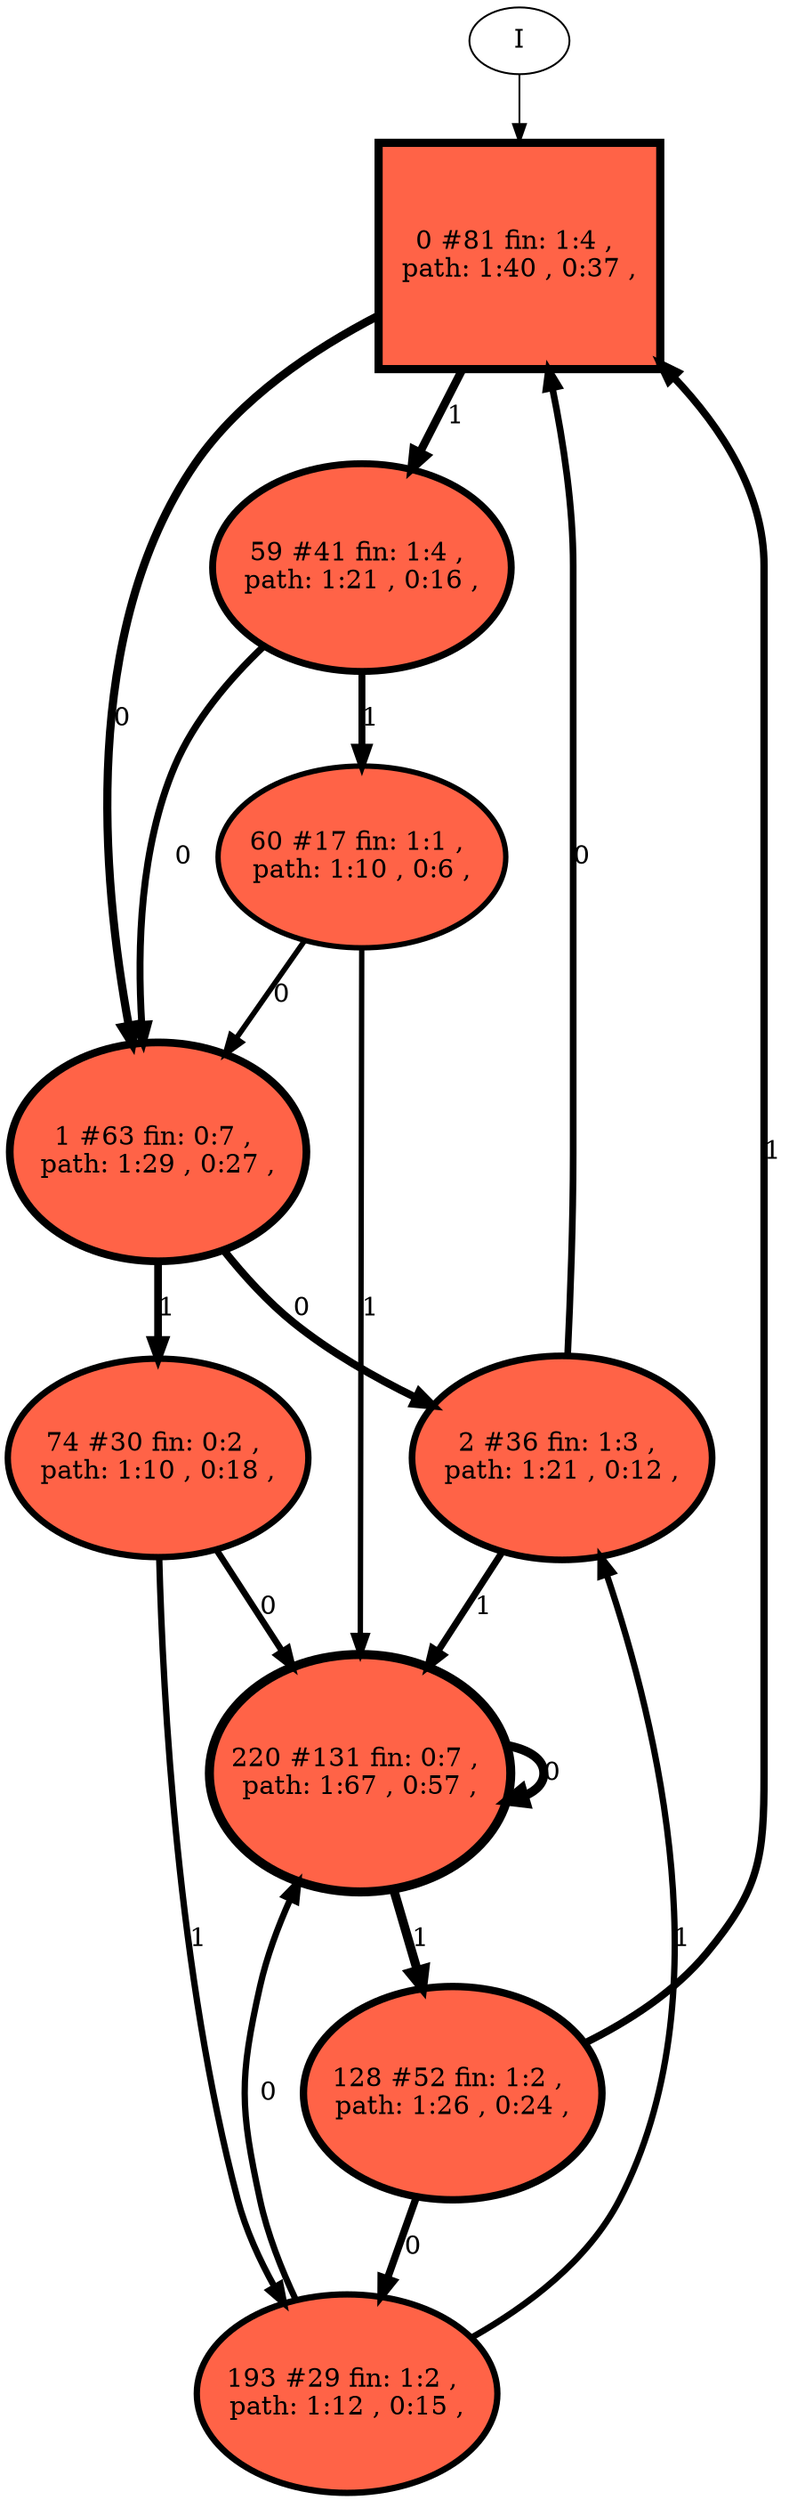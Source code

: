// produced with flexfringe // 
digraph DFA {
	0 [label="root" shape=box];
		I -> 0;
	0 [ label="0 #81 fin: 1:4 , 
 path: 1:40 , 0:37 , " , style=filled, fillcolor="tomato", width=1.68764, height=1.68764, penwidth=4.40672];
		0 -> 1 [label="0 " , penwidth=4.40672 ];
		0 -> 59 [label="1 " , penwidth=4.40672 ];
	1 [ label="1 #63 fin: 0:7 , 
 path: 1:29 , 0:27 , " , style=filled, fillcolor="tomato", width=1.64072, height=1.64072, penwidth=4.15888];
		1 -> 2 [label="0 " , penwidth=4.15888 ];
		1 -> 74 [label="1 " , penwidth=4.15888 ];
	59 [ label="59 #41 fin: 1:4 , 
 path: 1:21 , 0:16 , " , style=filled, fillcolor="tomato", width=1.55555, height=1.55555, penwidth=3.73767];
		59 -> 1 [label="0 " , penwidth=3.73767 ];
		59 -> 60 [label="1 " , penwidth=3.73767 ];
	2 [ label="2 #36 fin: 1:3 , 
 path: 1:21 , 0:12 , " , style=filled, fillcolor="tomato", width=1.52843, height=1.52843, penwidth=3.61092];
		2 -> 0 [label="0 " , penwidth=3.61092 ];
		2 -> 220 [label="1 " , penwidth=3.61092 ];
	74 [ label="74 #30 fin: 0:2 , 
 path: 1:10 , 0:18 , " , style=filled, fillcolor="tomato", width=1.4893, height=1.4893, penwidth=3.43399];
		74 -> 220 [label="0 " , penwidth=3.43399 ];
		74 -> 193 [label="1 " , penwidth=3.43399 ];
	60 [ label="60 #17 fin: 1:1 , 
 path: 1:10 , 0:6 , " , style=filled, fillcolor="tomato", width=1.3585, height=1.3585, penwidth=2.89037];
		60 -> 1 [label="0 " , penwidth=2.89037 ];
		60 -> 220 [label="1 " , penwidth=2.89037 ];
	220 [ label="220 #131 fin: 0:7 , 
 path: 1:67 , 0:57 , " , style=filled, fillcolor="tomato", width=1.77203, height=1.77203, penwidth=4.8828];
		220 -> 220 [label="0 " , penwidth=4.8828 ];
		220 -> 128 [label="1 " , penwidth=4.8828 ];
	193 [ label="193 #29 fin: 1:2 , 
 path: 1:12 , 0:15 , " , style=filled, fillcolor="tomato", width=1.48188, height=1.48188, penwidth=3.4012];
		193 -> 220 [label="0 " , penwidth=3.4012 ];
		193 -> 2 [label="1 " , penwidth=3.4012 ];
	128 [ label="128 #52 fin: 1:2 , 
 path: 1:26 , 0:24 , " , style=filled, fillcolor="tomato", width=1.60348, height=1.60348, penwidth=3.97029];
		128 -> 193 [label="0 " , penwidth=3.97029 ];
		128 -> 0 [label="1 " , penwidth=3.97029 ];
}
